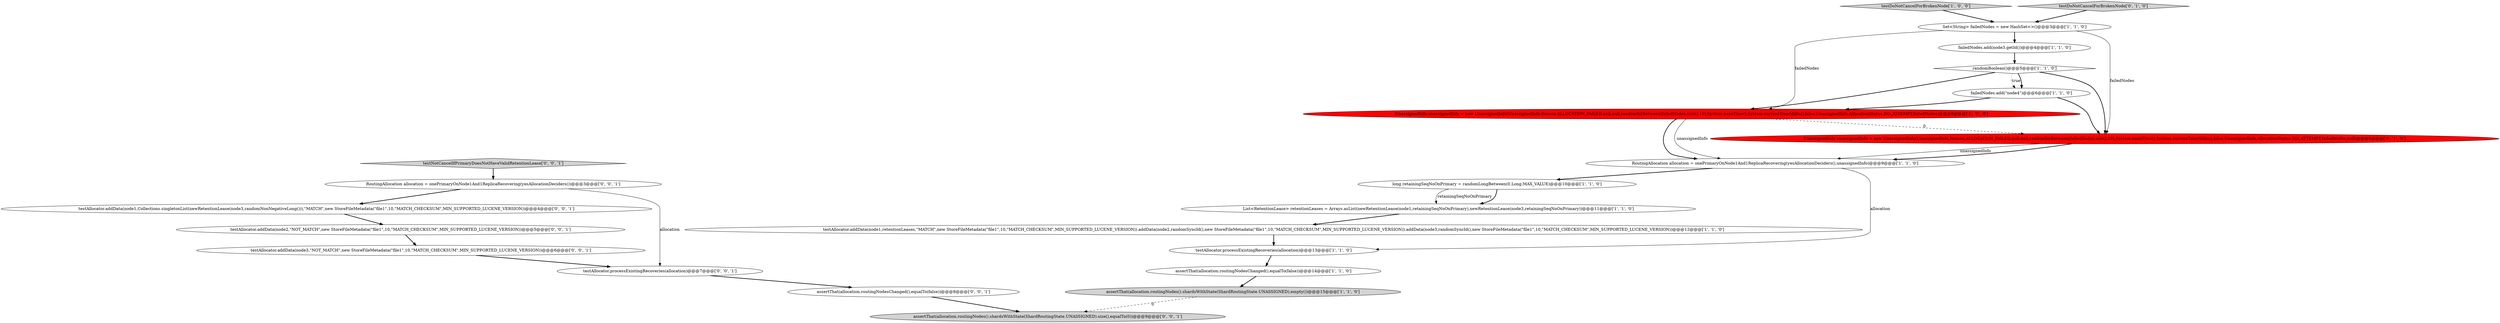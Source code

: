digraph {
11 [style = filled, label = "assertThat(allocation.routingNodes().shardsWithState(ShardRoutingState.UNASSIGNED),empty())@@@15@@@['1', '1', '0']", fillcolor = lightgray, shape = ellipse image = "AAA0AAABBB1BBB"];
3 [style = filled, label = "testDoNotCancelForBrokenNode['1', '0', '0']", fillcolor = lightgray, shape = diamond image = "AAA0AAABBB1BBB"];
12 [style = filled, label = "assertThat(allocation.routingNodesChanged(),equalTo(false))@@@14@@@['1', '1', '0']", fillcolor = white, shape = ellipse image = "AAA0AAABBB1BBB"];
22 [style = filled, label = "testAllocator.addData(node1,Collections.singletonList(newRetentionLease(node3,randomNonNegativeLong())),\"MATCH\",new StoreFileMetadata(\"file1\",10,\"MATCH_CHECKSUM\",MIN_SUPPORTED_LUCENE_VERSION))@@@4@@@['0', '0', '1']", fillcolor = white, shape = ellipse image = "AAA0AAABBB3BBB"];
16 [style = filled, label = "assertThat(allocation.routingNodesChanged(),equalTo(false))@@@8@@@['0', '0', '1']", fillcolor = white, shape = ellipse image = "AAA0AAABBB3BBB"];
20 [style = filled, label = "testNotCancelIfPrimaryDoesNotHaveValidRetentionLease['0', '0', '1']", fillcolor = lightgray, shape = diamond image = "AAA0AAABBB3BBB"];
7 [style = filled, label = "failedNodes.add(node3.getId())@@@4@@@['1', '1', '0']", fillcolor = white, shape = ellipse image = "AAA0AAABBB1BBB"];
14 [style = filled, label = "testDoNotCancelForBrokenNode['0', '1', '0']", fillcolor = lightgray, shape = diamond image = "AAA0AAABBB2BBB"];
21 [style = filled, label = "testAllocator.addData(node3,\"NOT_MATCH\",new StoreFileMetadata(\"file1\",10,\"MATCH_CHECKSUM\",MIN_SUPPORTED_LUCENE_VERSION))@@@6@@@['0', '0', '1']", fillcolor = white, shape = ellipse image = "AAA0AAABBB3BBB"];
10 [style = filled, label = "testAllocator.addData(node1,retentionLeases,\"MATCH\",new StoreFileMetadata(\"file1\",10,\"MATCH_CHECKSUM\",MIN_SUPPORTED_LUCENE_VERSION)).addData(node2,randomSyncId(),new StoreFileMetadata(\"file1\",10,\"MATCH_CHECKSUM\",MIN_SUPPORTED_LUCENE_VERSION)).addData(node3,randomSyncId(),new StoreFileMetadata(\"file1\",10,\"MATCH_CHECKSUM\",MIN_SUPPORTED_LUCENE_VERSION))@@@12@@@['1', '1', '0']", fillcolor = white, shape = ellipse image = "AAA0AAABBB1BBB"];
0 [style = filled, label = "UnassignedInfo unassignedInfo = new UnassignedInfo(UnassignedInfo.Reason.ALLOCATION_FAILED,null,null,randomIntBetween(failedNodes.size(),10),System.nanoTime(),System.currentTimeMillis(),false,UnassignedInfo.AllocationStatus.NO_ATTEMPT,failedNodes)@@@8@@@['1', '0', '0']", fillcolor = red, shape = ellipse image = "AAA1AAABBB1BBB"];
1 [style = filled, label = "Set<String> failedNodes = new HashSet<>()@@@3@@@['1', '1', '0']", fillcolor = white, shape = ellipse image = "AAA0AAABBB1BBB"];
9 [style = filled, label = "testAllocator.processExistingRecoveries(allocation)@@@13@@@['1', '1', '0']", fillcolor = white, shape = ellipse image = "AAA0AAABBB1BBB"];
17 [style = filled, label = "RoutingAllocation allocation = onePrimaryOnNode1And1ReplicaRecovering(yesAllocationDeciders())@@@3@@@['0', '0', '1']", fillcolor = white, shape = ellipse image = "AAA0AAABBB3BBB"];
19 [style = filled, label = "testAllocator.addData(node2,\"NOT_MATCH\",new StoreFileMetadata(\"file1\",10,\"MATCH_CHECKSUM\",MIN_SUPPORTED_LUCENE_VERSION))@@@5@@@['0', '0', '1']", fillcolor = white, shape = ellipse image = "AAA0AAABBB3BBB"];
5 [style = filled, label = "long retainingSeqNoOnPrimary = randomLongBetween(0,Long.MAX_VALUE)@@@10@@@['1', '1', '0']", fillcolor = white, shape = ellipse image = "AAA0AAABBB1BBB"];
8 [style = filled, label = "randomBoolean()@@@5@@@['1', '1', '0']", fillcolor = white, shape = diamond image = "AAA0AAABBB1BBB"];
4 [style = filled, label = "List<RetentionLease> retentionLeases = Arrays.asList(newRetentionLease(node1,retainingSeqNoOnPrimary),newRetentionLease(node3,retainingSeqNoOnPrimary))@@@11@@@['1', '1', '0']", fillcolor = white, shape = ellipse image = "AAA0AAABBB1BBB"];
6 [style = filled, label = "RoutingAllocation allocation = onePrimaryOnNode1And1ReplicaRecovering(yesAllocationDeciders(),unassignedInfo)@@@9@@@['1', '1', '0']", fillcolor = white, shape = ellipse image = "AAA0AAABBB1BBB"];
13 [style = filled, label = "UnassignedInfo unassignedInfo = new UnassignedInfo(UnassignedInfo.Reason.ALLOCATION_FAILED,null,null,randomIntBetween(failedNodes.size(),10),System.nanoTime(),System.currentTimeMillis(),false,UnassignedInfo.AllocationStatus.NO_ATTEMPT,failedNodes,null)@@@8@@@['0', '1', '0']", fillcolor = red, shape = ellipse image = "AAA1AAABBB2BBB"];
2 [style = filled, label = "failedNodes.add(\"node4\")@@@6@@@['1', '1', '0']", fillcolor = white, shape = ellipse image = "AAA0AAABBB1BBB"];
18 [style = filled, label = "assertThat(allocation.routingNodes().shardsWithState(ShardRoutingState.UNASSIGNED).size(),equalTo(0))@@@9@@@['0', '0', '1']", fillcolor = lightgray, shape = ellipse image = "AAA0AAABBB3BBB"];
15 [style = filled, label = "testAllocator.processExistingRecoveries(allocation)@@@7@@@['0', '0', '1']", fillcolor = white, shape = ellipse image = "AAA0AAABBB3BBB"];
4->10 [style = bold, label=""];
16->18 [style = bold, label=""];
20->17 [style = bold, label=""];
3->1 [style = bold, label=""];
22->19 [style = bold, label=""];
0->6 [style = bold, label=""];
8->2 [style = dotted, label="true"];
21->15 [style = bold, label=""];
1->13 [style = solid, label="failedNodes"];
12->11 [style = bold, label=""];
6->9 [style = solid, label="allocation"];
1->0 [style = solid, label="failedNodes"];
17->22 [style = bold, label=""];
7->8 [style = bold, label=""];
15->16 [style = bold, label=""];
1->7 [style = bold, label=""];
0->6 [style = solid, label="unassignedInfo"];
14->1 [style = bold, label=""];
2->13 [style = bold, label=""];
13->6 [style = solid, label="unassignedInfo"];
8->0 [style = bold, label=""];
6->5 [style = bold, label=""];
2->0 [style = bold, label=""];
8->2 [style = bold, label=""];
17->15 [style = solid, label="allocation"];
11->18 [style = dashed, label="0"];
5->4 [style = bold, label=""];
0->13 [style = dashed, label="0"];
10->9 [style = bold, label=""];
9->12 [style = bold, label=""];
13->6 [style = bold, label=""];
5->4 [style = solid, label="retainingSeqNoOnPrimary"];
8->13 [style = bold, label=""];
19->21 [style = bold, label=""];
}
